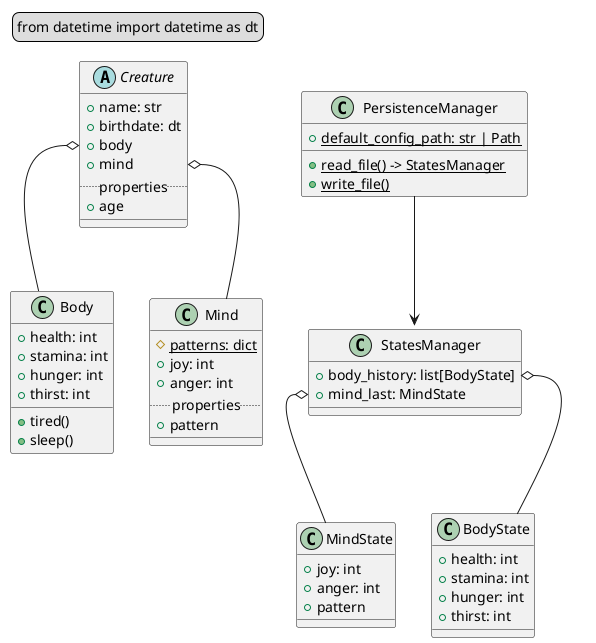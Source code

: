@startuml

<style>
    legend {
        FontName Fira Mono
    }
</style>


legend top left
    from datetime import datetime as dt
end legend


abstract class Creature {
    +name: str
    +birthdate: dt
    +body
    +mind
    ..properties..
    +age
    __
}
Creature::body o-- Body
Creature::mind o-- Mind


class Mind {
    #{static}patterns: dict
    +joy: int
    +anger: int
    ..properties..
    +pattern
    __
}
class MindState {
    +joy: int
    +anger: int
    +pattern
}


class Body {
    +health: int
    +stamina: int
    +hunger: int
    +thirst: int
    +tired()
    +sleep()
}
class BodyState {
    +health: int
    +stamina: int
    +hunger: int
    +thirst: int
}


class StatesManager {
    +body_history: list[BodyState]
    +mind_last: MindState
}



class PersistenceManager {
    +{static}default_config_path: str | Path
    +{static}read_file() -> StatesManager
    +{static}write_file()
}
PersistenceManager --> StatesManager
StatesManager::body_history o-- BodyState
StatesManager::mind_last o-- MindState


@enduml